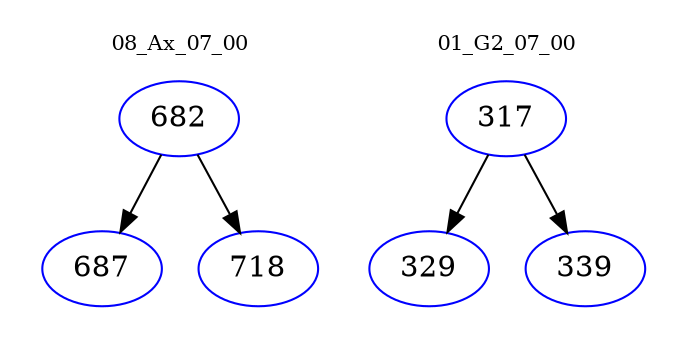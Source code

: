 digraph{
subgraph cluster_0 {
color = white
label = "08_Ax_07_00";
fontsize=10;
T0_682 [label="682", color="blue"]
T0_682 -> T0_687 [color="black"]
T0_687 [label="687", color="blue"]
T0_682 -> T0_718 [color="black"]
T0_718 [label="718", color="blue"]
}
subgraph cluster_1 {
color = white
label = "01_G2_07_00";
fontsize=10;
T1_317 [label="317", color="blue"]
T1_317 -> T1_329 [color="black"]
T1_329 [label="329", color="blue"]
T1_317 -> T1_339 [color="black"]
T1_339 [label="339", color="blue"]
}
}
